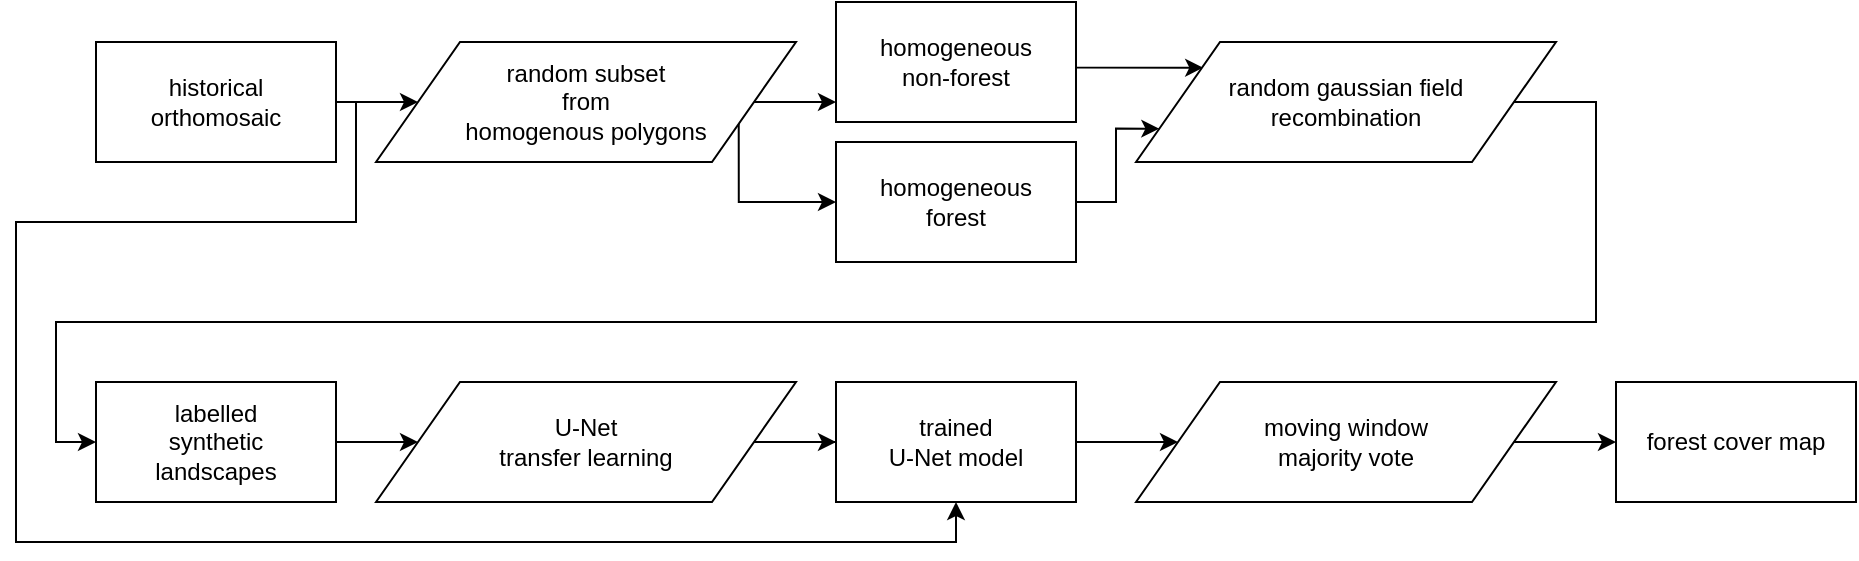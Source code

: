 <mxfile version="12.2.6" type="device" pages="1"><diagram id="nxzGQ6og9N06MXTqUHOu" name="Page-1"><mxGraphModel dx="3472" dy="743" grid="1" gridSize="10" guides="1" tooltips="1" connect="1" arrows="1" fold="1" page="1" pageScale="1" pageWidth="2339" pageHeight="3300" math="0" shadow="0"><root><mxCell id="0"/><mxCell id="1" parent="0"/><mxCell id="Yw38FQd3bz9cnhWSvUxh-9" value="" style="edgeStyle=orthogonalEdgeStyle;rounded=0;orthogonalLoop=1;jettySize=auto;html=1;fontFamily=Arial;" edge="1" parent="1" source="Yw38FQd3bz9cnhWSvUxh-1" target="Yw38FQd3bz9cnhWSvUxh-4"><mxGeometry relative="1" as="geometry"/></mxCell><mxCell id="Yw38FQd3bz9cnhWSvUxh-19" style="edgeStyle=orthogonalEdgeStyle;rounded=0;orthogonalLoop=1;jettySize=auto;html=1;entryX=0.5;entryY=1;entryDx=0;entryDy=0;fontFamily=Arial;" edge="1" parent="1" source="Yw38FQd3bz9cnhWSvUxh-1" target="Yw38FQd3bz9cnhWSvUxh-17"><mxGeometry relative="1" as="geometry"><Array as="points"><mxPoint x="150" y="80"/><mxPoint x="150" y="140"/><mxPoint x="-20" y="140"/><mxPoint x="-20" y="300"/><mxPoint x="450" y="300"/></Array></mxGeometry></mxCell><mxCell id="Yw38FQd3bz9cnhWSvUxh-1" value="&lt;font&gt;historical&lt;br&gt;&lt;/font&gt;&lt;div&gt;&lt;font&gt;orthomosaic&lt;/font&gt;&lt;/div&gt;" style="rounded=0;whiteSpace=wrap;html=1;fontFamily=Arial;" vertex="1" parent="1"><mxGeometry x="20" y="50" width="120" height="60" as="geometry"/></mxCell><mxCell id="Yw38FQd3bz9cnhWSvUxh-14" style="edgeStyle=orthogonalEdgeStyle;rounded=0;orthogonalLoop=1;jettySize=auto;html=1;exitX=1;exitY=0.5;exitDx=0;exitDy=0;entryX=0;entryY=0.75;entryDx=0;entryDy=0;fontFamily=Arial;" edge="1" parent="1" source="Yw38FQd3bz9cnhWSvUxh-2" target="Yw38FQd3bz9cnhWSvUxh-5"><mxGeometry relative="1" as="geometry"/></mxCell><mxCell id="Yw38FQd3bz9cnhWSvUxh-2" value="&lt;div&gt;&lt;font&gt;homogeneous&lt;/font&gt;&lt;/div&gt;&lt;div&gt;&lt;font&gt;forest&lt;/font&gt;&lt;br&gt;&lt;/div&gt;" style="rounded=0;whiteSpace=wrap;html=1;fontFamily=Arial;" vertex="1" parent="1"><mxGeometry x="390" y="100" width="120" height="60" as="geometry"/></mxCell><mxCell id="Yw38FQd3bz9cnhWSvUxh-13" style="edgeStyle=orthogonalEdgeStyle;rounded=0;orthogonalLoop=1;jettySize=auto;html=1;entryX=0.16;entryY=0.214;entryDx=0;entryDy=0;entryPerimeter=0;exitX=1;exitY=0.5;exitDx=0;exitDy=0;fontFamily=Arial;" edge="1" parent="1" source="Yw38FQd3bz9cnhWSvUxh-3" target="Yw38FQd3bz9cnhWSvUxh-5"><mxGeometry relative="1" as="geometry"><mxPoint x="535" y="80" as="sourcePoint"/><Array as="points"><mxPoint x="510" y="63"/></Array></mxGeometry></mxCell><mxCell id="Yw38FQd3bz9cnhWSvUxh-3" value="&lt;div&gt;&lt;font&gt;homogeneous&lt;/font&gt;&lt;/div&gt;&lt;div&gt;&lt;font&gt;non-forest&lt;/font&gt;&lt;br&gt;&lt;/div&gt;" style="rounded=0;whiteSpace=wrap;html=1;fontFamily=Arial;" vertex="1" parent="1"><mxGeometry x="390" y="30" width="120" height="60" as="geometry"/></mxCell><mxCell id="Yw38FQd3bz9cnhWSvUxh-11" value="" style="edgeStyle=orthogonalEdgeStyle;rounded=0;orthogonalLoop=1;jettySize=auto;html=1;fontFamily=Arial;" edge="1" parent="1" source="Yw38FQd3bz9cnhWSvUxh-4" target="Yw38FQd3bz9cnhWSvUxh-3"><mxGeometry relative="1" as="geometry"><Array as="points"><mxPoint x="370" y="70"/><mxPoint x="370" y="70"/></Array></mxGeometry></mxCell><mxCell id="Yw38FQd3bz9cnhWSvUxh-12" style="edgeStyle=orthogonalEdgeStyle;rounded=0;orthogonalLoop=1;jettySize=auto;html=1;exitX=1;exitY=0.75;exitDx=0;exitDy=0;entryX=0;entryY=0.5;entryDx=0;entryDy=0;fontFamily=Arial;" edge="1" parent="1" source="Yw38FQd3bz9cnhWSvUxh-4" target="Yw38FQd3bz9cnhWSvUxh-2"><mxGeometry relative="1" as="geometry"><Array as="points"><mxPoint x="341" y="130"/></Array></mxGeometry></mxCell><mxCell id="Yw38FQd3bz9cnhWSvUxh-4" value="&lt;div&gt;&lt;font&gt;random subset &lt;br&gt;&lt;/font&gt;&lt;/div&gt;&lt;div&gt;&lt;font&gt;from &lt;br&gt;&lt;/font&gt;&lt;/div&gt;&lt;div&gt;&lt;font&gt;homogenous polygons&lt;/font&gt;&lt;br&gt;&lt;/div&gt;" style="shape=parallelogram;perimeter=parallelogramPerimeter;whiteSpace=wrap;html=1;fontFamily=Arial;" vertex="1" parent="1"><mxGeometry x="160" y="50" width="210" height="60" as="geometry"/></mxCell><mxCell id="Yw38FQd3bz9cnhWSvUxh-15" style="edgeStyle=orthogonalEdgeStyle;rounded=0;orthogonalLoop=1;jettySize=auto;html=1;exitX=1;exitY=0.5;exitDx=0;exitDy=0;entryX=0;entryY=0.5;entryDx=0;entryDy=0;fontFamily=Arial;" edge="1" parent="1" source="Yw38FQd3bz9cnhWSvUxh-5" target="Yw38FQd3bz9cnhWSvUxh-6"><mxGeometry relative="1" as="geometry"><Array as="points"><mxPoint x="770" y="80"/><mxPoint x="770" y="190"/><mxPoint y="190"/><mxPoint y="250"/></Array></mxGeometry></mxCell><mxCell id="Yw38FQd3bz9cnhWSvUxh-5" value="&lt;div&gt;&lt;font&gt;random gaussian field&lt;/font&gt;&lt;/div&gt;&lt;div&gt;&lt;font&gt;recombination&lt;/font&gt;&lt;br&gt;&lt;/div&gt;" style="shape=parallelogram;perimeter=parallelogramPerimeter;whiteSpace=wrap;html=1;fontFamily=Arial;" vertex="1" parent="1"><mxGeometry x="540" y="50" width="210" height="60" as="geometry"/></mxCell><mxCell id="Yw38FQd3bz9cnhWSvUxh-20" value="" style="edgeStyle=orthogonalEdgeStyle;rounded=0;orthogonalLoop=1;jettySize=auto;html=1;fontFamily=Arial;" edge="1" parent="1" source="Yw38FQd3bz9cnhWSvUxh-6" target="Yw38FQd3bz9cnhWSvUxh-16"><mxGeometry relative="1" as="geometry"/></mxCell><mxCell id="Yw38FQd3bz9cnhWSvUxh-6" value="&lt;font&gt;labelled &lt;br&gt;&lt;/font&gt;&lt;div&gt;&lt;font&gt;synthetic&lt;/font&gt;&lt;/div&gt;&lt;div&gt;&lt;font&gt;landscapes&lt;/font&gt;&lt;br&gt;&lt;/div&gt;" style="rounded=0;whiteSpace=wrap;html=1;fontFamily=Arial;" vertex="1" parent="1"><mxGeometry x="20" y="220" width="120" height="60" as="geometry"/></mxCell><mxCell id="Yw38FQd3bz9cnhWSvUxh-21" value="" style="edgeStyle=orthogonalEdgeStyle;rounded=0;orthogonalLoop=1;jettySize=auto;html=1;fontFamily=Arial;" edge="1" parent="1" source="Yw38FQd3bz9cnhWSvUxh-16" target="Yw38FQd3bz9cnhWSvUxh-17"><mxGeometry relative="1" as="geometry"/></mxCell><mxCell id="Yw38FQd3bz9cnhWSvUxh-16" value="&lt;div&gt;&lt;font&gt;U-Net&lt;/font&gt;&lt;/div&gt;&lt;div&gt;&lt;font&gt;transfer learning&lt;/font&gt;&lt;br&gt;&lt;/div&gt;" style="shape=parallelogram;perimeter=parallelogramPerimeter;whiteSpace=wrap;html=1;fontFamily=Arial;" vertex="1" parent="1"><mxGeometry x="160" y="220" width="210" height="60" as="geometry"/></mxCell><mxCell id="Yw38FQd3bz9cnhWSvUxh-22" value="" style="edgeStyle=orthogonalEdgeStyle;rounded=0;orthogonalLoop=1;jettySize=auto;html=1;fontFamily=Arial;" edge="1" parent="1" source="Yw38FQd3bz9cnhWSvUxh-17" target="Yw38FQd3bz9cnhWSvUxh-18"><mxGeometry relative="1" as="geometry"/></mxCell><mxCell id="Yw38FQd3bz9cnhWSvUxh-17" value="&lt;div&gt;&lt;font&gt;trained&lt;/font&gt;&lt;/div&gt;&lt;div&gt;&lt;font&gt;U-Net model&lt;/font&gt;&lt;/div&gt;" style="rounded=0;whiteSpace=wrap;html=1;fontFamily=Arial;" vertex="1" parent="1"><mxGeometry x="390" y="220" width="120" height="60" as="geometry"/></mxCell><mxCell id="Yw38FQd3bz9cnhWSvUxh-24" value="" style="edgeStyle=orthogonalEdgeStyle;rounded=0;orthogonalLoop=1;jettySize=auto;html=1;fontFamily=Arial;" edge="1" parent="1" source="Yw38FQd3bz9cnhWSvUxh-18" target="Yw38FQd3bz9cnhWSvUxh-23"><mxGeometry relative="1" as="geometry"/></mxCell><mxCell id="Yw38FQd3bz9cnhWSvUxh-18" value="&lt;div&gt;&lt;font&gt;moving window&lt;/font&gt;&lt;/div&gt;&lt;div&gt;&lt;font&gt;majority vote&lt;/font&gt;&lt;br&gt;&lt;/div&gt;" style="shape=parallelogram;perimeter=parallelogramPerimeter;whiteSpace=wrap;html=1;fontFamily=Arial;" vertex="1" parent="1"><mxGeometry x="540" y="220" width="210" height="60" as="geometry"/></mxCell><mxCell id="Yw38FQd3bz9cnhWSvUxh-23" value="&lt;font&gt;forest cover map&lt;/font&gt;" style="rounded=0;whiteSpace=wrap;html=1;fontFamily=Arial;" vertex="1" parent="1"><mxGeometry x="780" y="220" width="120" height="60" as="geometry"/></mxCell></root></mxGraphModel></diagram></mxfile>